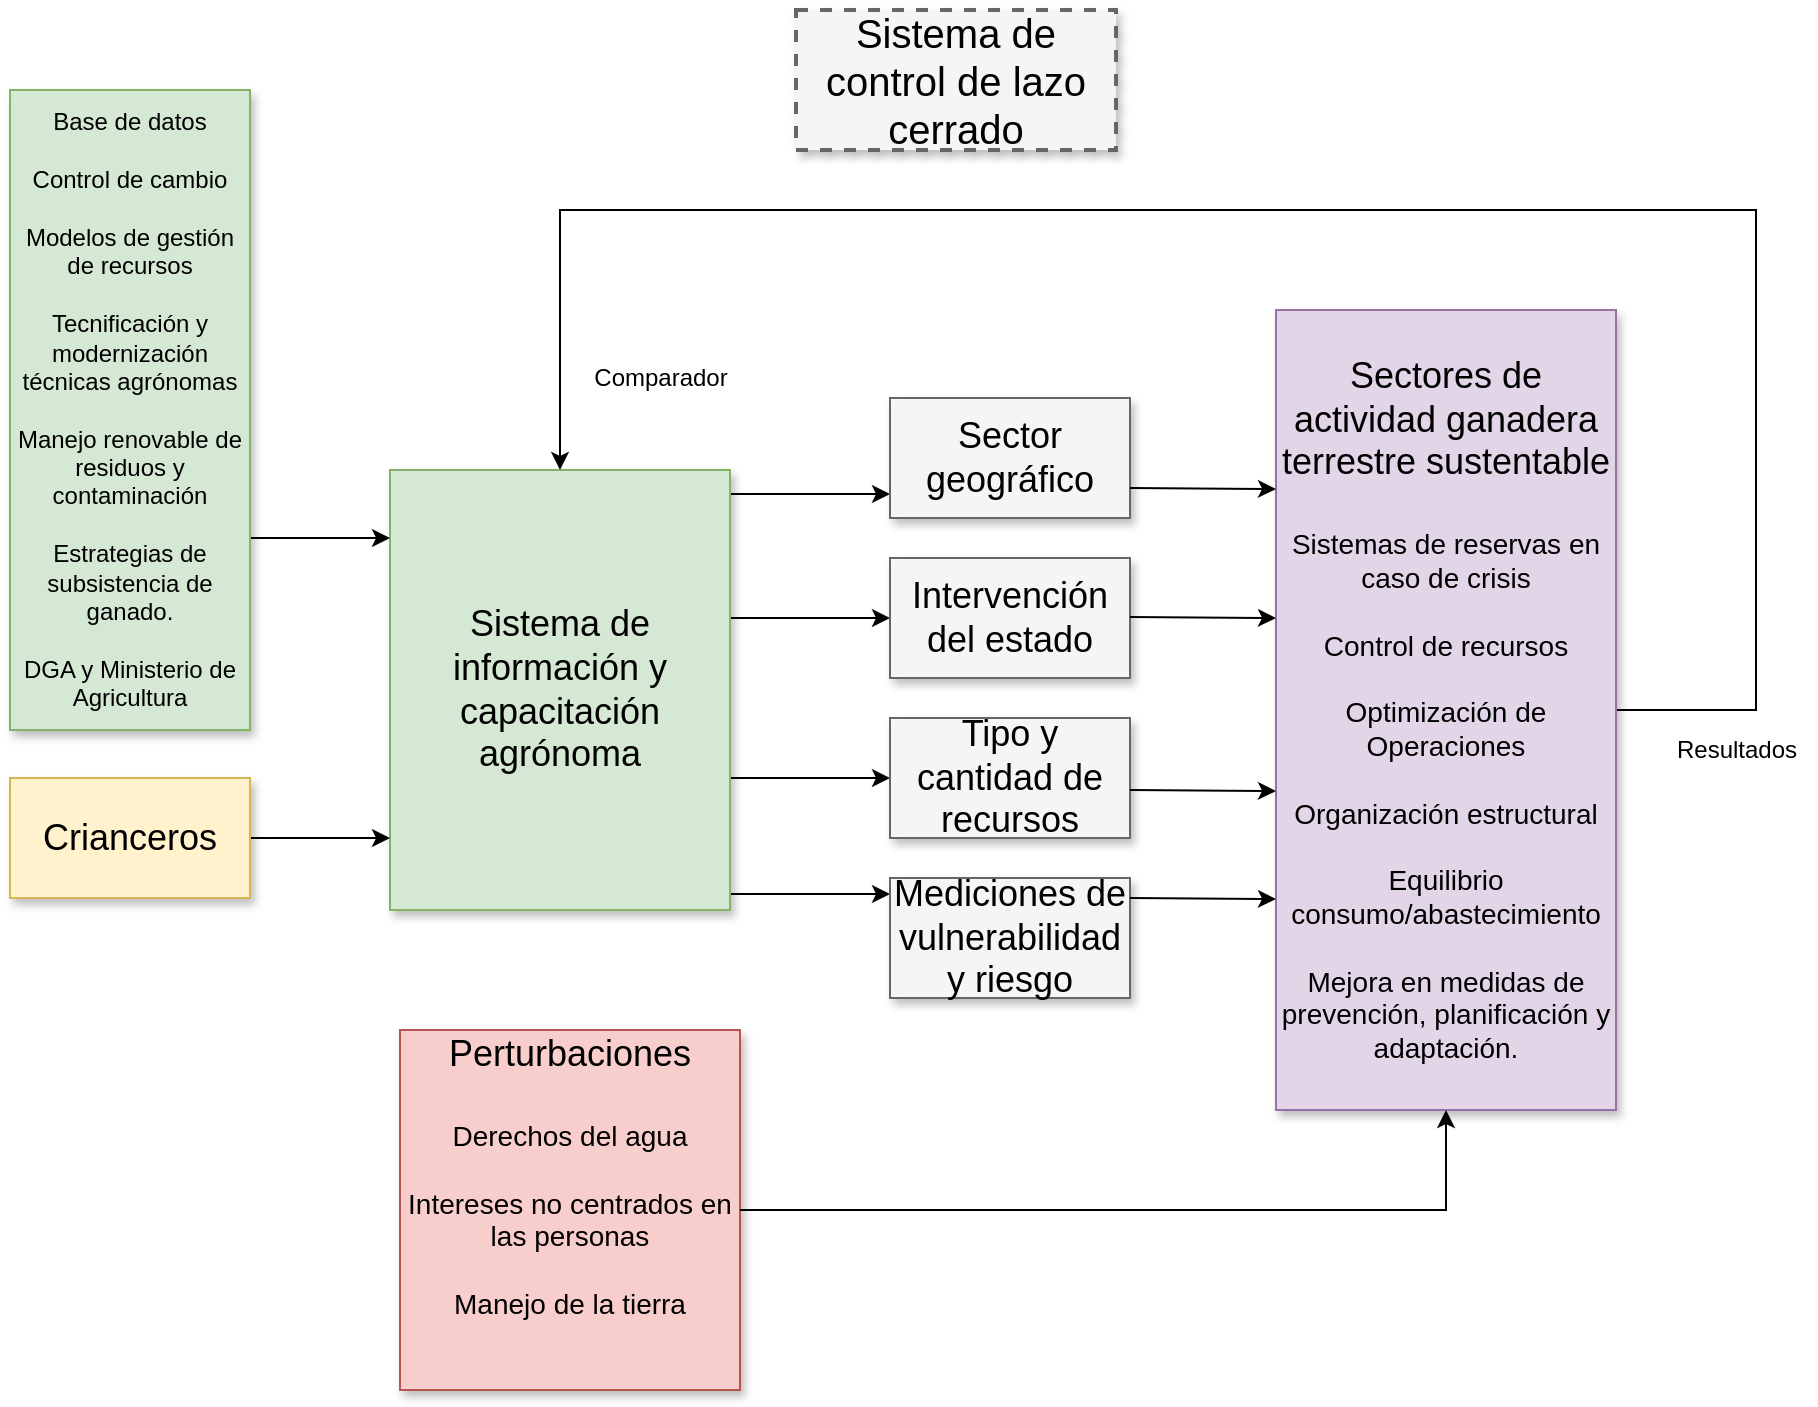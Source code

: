 <mxfile version="14.7.2" type="google"><diagram name="Page-1" id="90a13364-a465-7bf4-72fc-28e22215d7a0"><mxGraphModel dx="917" dy="469" grid="1" gridSize="10" guides="1" tooltips="1" connect="1" arrows="1" fold="1" page="1" pageScale="1.5" pageWidth="1169" pageHeight="826" background="none" math="0" shadow="0"><root><mxCell id="0" style=";html=1;"/><mxCell id="1" style=";html=1;" parent="0"/><mxCell id="3a17f1ce550125da-1" value="Sistema de control de lazo cerrado" style="whiteSpace=wrap;html=1;shadow=1;fontSize=20;fillColor=#f5f5f5;strokeColor=#666666;strokeWidth=2;dashed=1;" parent="1" vertex="1"><mxGeometry x="990" y="250" width="160" height="70" as="geometry"/></mxCell><mxCell id="3a17f1ce550125da-13" style="edgeStyle=elbowEdgeStyle;rounded=0;html=1;startArrow=none;startFill=0;jettySize=auto;orthogonalLoop=1;fontSize=18;elbow=vertical;" parent="1" source="3a17f1ce550125da-2" target="3a17f1ce550125da-4" edge="1"><mxGeometry relative="1" as="geometry"/></mxCell><mxCell id="3a17f1ce550125da-14" style="edgeStyle=elbowEdgeStyle;rounded=0;html=1;startArrow=none;startFill=0;jettySize=auto;orthogonalLoop=1;fontSize=18;elbow=vertical;" parent="1" source="3a17f1ce550125da-2" target="3a17f1ce550125da-5" edge="1"><mxGeometry relative="1" as="geometry"/></mxCell><mxCell id="3a17f1ce550125da-15" style="edgeStyle=elbowEdgeStyle;rounded=0;html=1;startArrow=none;startFill=0;jettySize=auto;orthogonalLoop=1;fontSize=18;elbow=vertical;" parent="1" source="3a17f1ce550125da-2" target="3a17f1ce550125da-6" edge="1"><mxGeometry relative="1" as="geometry"/></mxCell><mxCell id="3a17f1ce550125da-16" style="edgeStyle=elbowEdgeStyle;rounded=0;html=1;startArrow=none;startFill=0;jettySize=auto;orthogonalLoop=1;fontSize=18;elbow=vertical;" parent="1" source="3a17f1ce550125da-2" target="3a17f1ce550125da-7" edge="1"><mxGeometry relative="1" as="geometry"/></mxCell><mxCell id="3a17f1ce550125da-2" value="Sistema de información y capacitación agrónoma" style="whiteSpace=wrap;html=1;shadow=1;fontSize=18;fillColor=#d5e8d4;strokeColor=#82b366;" parent="1" vertex="1"><mxGeometry x="787" y="480" width="170" height="220" as="geometry"/></mxCell><mxCell id="3a17f1ce550125da-4" value="Sector geográfico" style="whiteSpace=wrap;html=1;shadow=1;fontSize=18;fillColor=#f5f5f5;strokeColor=#666666;" parent="1" vertex="1"><mxGeometry x="1037" y="444" width="120" height="60" as="geometry"/></mxCell><mxCell id="3a17f1ce550125da-5" value="Intervención del estado" style="whiteSpace=wrap;html=1;shadow=1;fontSize=18;fillColor=#f5f5f5;strokeColor=#666666;" parent="1" vertex="1"><mxGeometry x="1037" y="524" width="120" height="60" as="geometry"/></mxCell><mxCell id="3a17f1ce550125da-6" value="Tipo y cantidad de recursos" style="whiteSpace=wrap;html=1;shadow=1;fontSize=18;fillColor=#f5f5f5;strokeColor=#666666;" parent="1" vertex="1"><mxGeometry x="1037" y="604" width="120" height="60" as="geometry"/></mxCell><mxCell id="3a17f1ce550125da-7" value="Mediciones de vulnerabilidad y riesgo" style="whiteSpace=wrap;html=1;shadow=1;fontSize=18;fillColor=#f5f5f5;strokeColor=#666666;" parent="1" vertex="1"><mxGeometry x="1037" y="684" width="120" height="60" as="geometry"/></mxCell><mxCell id="3a17f1ce550125da-20" style="edgeStyle=elbowEdgeStyle;rounded=0;html=1;startArrow=none;startFill=0;jettySize=auto;orthogonalLoop=1;fontSize=18;elbow=vertical;" parent="1" source="3a17f1ce550125da-8" target="3a17f1ce550125da-2" edge="1"><mxGeometry relative="1" as="geometry"><Array as="points"><mxPoint x="757" y="514"/></Array></mxGeometry></mxCell><mxCell id="3a17f1ce550125da-8" value="&lt;div style=&quot;font-size: 12px&quot;&gt;Base de datos&lt;/div&gt;&lt;div style=&quot;font-size: 12px&quot;&gt;&lt;br&gt;&lt;/div&gt;&lt;div style=&quot;font-size: 12px&quot;&gt;Control de cambio&lt;/div&gt;&lt;div style=&quot;font-size: 12px&quot;&gt;&lt;br&gt;&lt;/div&gt;&lt;div style=&quot;font-size: 12px&quot;&gt;Modelos de gestión de recursos&lt;/div&gt;&lt;div style=&quot;font-size: 12px&quot;&gt;&lt;br&gt;&lt;/div&gt;&lt;div style=&quot;font-size: 12px&quot;&gt;Tecnificación y modernización técnicas agrónomas&lt;/div&gt;&lt;div style=&quot;font-size: 12px&quot;&gt;&lt;br&gt;&lt;/div&gt;&lt;div style=&quot;font-size: 12px&quot;&gt;Manejo renovable de residuos y contaminación&lt;/div&gt;&lt;div style=&quot;font-size: 12px&quot;&gt;&lt;br&gt;&lt;/div&gt;&lt;div style=&quot;font-size: 12px&quot;&gt;Estrategias de subsistencia de ganado.&lt;/div&gt;&lt;div style=&quot;font-size: 12px&quot;&gt;&lt;br&gt;&lt;/div&gt;&lt;div style=&quot;font-size: 12px&quot;&gt;DGA y Ministerio de Agricultura&lt;br&gt;&lt;/div&gt;" style="whiteSpace=wrap;html=1;shadow=1;fontSize=18;fillColor=#d5e8d4;strokeColor=#82b366;" parent="1" vertex="1"><mxGeometry x="597" y="290" width="120" height="320" as="geometry"/></mxCell><mxCell id="3a17f1ce550125da-21" style="edgeStyle=elbowEdgeStyle;rounded=0;html=1;startArrow=none;startFill=0;jettySize=auto;orthogonalLoop=1;fontSize=18;elbow=vertical;" parent="1" source="3a17f1ce550125da-9" target="3a17f1ce550125da-2" edge="1"><mxGeometry relative="1" as="geometry"/></mxCell><mxCell id="3a17f1ce550125da-9" value="Crianceros" style="whiteSpace=wrap;html=1;shadow=1;fontSize=18;fillColor=#fff2cc;strokeColor=#d6b656;" parent="1" vertex="1"><mxGeometry x="597" y="634" width="120" height="60" as="geometry"/></mxCell><mxCell id="3a17f1ce550125da-10" value="&lt;div&gt;Perturbaciones&lt;/div&gt;&lt;div&gt;&lt;br&gt;&lt;/div&gt;&lt;div style=&quot;font-size: 14px&quot;&gt;Derechos del agua&lt;/div&gt;&lt;div style=&quot;font-size: 14px&quot;&gt;&lt;br&gt;&lt;/div&gt;&lt;div style=&quot;font-size: 14px&quot;&gt;Intereses no centrados en las personas&lt;/div&gt;&lt;div style=&quot;font-size: 14px&quot;&gt;&lt;br&gt;&lt;/div&gt;&lt;div style=&quot;font-size: 14px&quot;&gt;Manejo de la tierra&lt;br&gt;&lt;/div&gt;&lt;div style=&quot;font-size: 14px&quot;&gt;&lt;br&gt;&lt;/div&gt;&lt;div style=&quot;font-size: 14px&quot;&gt;&lt;br&gt;&lt;/div&gt;" style="whiteSpace=wrap;html=1;shadow=1;fontSize=18;fillColor=#f8cecc;strokeColor=#b85450;" parent="1" vertex="1"><mxGeometry x="792" y="760" width="170" height="180" as="geometry"/></mxCell><mxCell id="Pfsd92XvJ3yoatZt92qY-8" style="edgeStyle=orthogonalEdgeStyle;rounded=0;orthogonalLoop=1;jettySize=auto;html=1;exitX=1;exitY=0.5;exitDx=0;exitDy=0;entryX=0.5;entryY=0;entryDx=0;entryDy=0;" edge="1" parent="1" source="Pfsd92XvJ3yoatZt92qY-1" target="3a17f1ce550125da-2"><mxGeometry relative="1" as="geometry"><Array as="points"><mxPoint x="1470" y="600"/><mxPoint x="1470" y="350"/><mxPoint x="872" y="350"/></Array></mxGeometry></mxCell><mxCell id="Pfsd92XvJ3yoatZt92qY-1" value="&lt;div&gt;Sectores de actividad ganadera terrestre sustentable&lt;br&gt;&lt;/div&gt;&lt;div&gt;&lt;br&gt;&lt;/div&gt;&lt;div style=&quot;font-size: 14px&quot;&gt;Sistemas de reservas en caso de crisis&lt;/div&gt;&lt;div style=&quot;font-size: 14px&quot;&gt;&lt;br&gt;&lt;/div&gt;&lt;div style=&quot;font-size: 14px&quot;&gt;Control de recursos&lt;/div&gt;&lt;div style=&quot;font-size: 14px&quot;&gt;&lt;br&gt;&lt;/div&gt;&lt;div style=&quot;font-size: 14px&quot;&gt;Optimización de Operaciones&lt;/div&gt;&lt;div style=&quot;font-size: 14px&quot;&gt;&lt;br&gt;&lt;/div&gt;&lt;div style=&quot;font-size: 14px&quot;&gt;Organización estructural&lt;/div&gt;&lt;div style=&quot;font-size: 14px&quot;&gt;&lt;br&gt;&lt;/div&gt;&lt;div style=&quot;font-size: 14px&quot;&gt;Equilibrio consumo/abastecimiento&lt;/div&gt;&lt;div style=&quot;font-size: 14px&quot;&gt;&lt;br&gt;&lt;/div&gt;&lt;div style=&quot;font-size: 14px&quot;&gt;Mejora en medidas de prevención, planificación y adaptación.&lt;br&gt;&lt;/div&gt;" style="whiteSpace=wrap;html=1;shadow=1;fontSize=18;fillColor=#e1d5e7;strokeColor=#9673a6;" vertex="1" parent="1"><mxGeometry x="1230" y="400" width="170" height="400" as="geometry"/></mxCell><mxCell id="Pfsd92XvJ3yoatZt92qY-2" style="edgeStyle=elbowEdgeStyle;rounded=0;html=1;startArrow=none;startFill=0;jettySize=auto;orthogonalLoop=1;fontSize=18;elbow=vertical;exitX=1;exitY=0.75;exitDx=0;exitDy=0;" edge="1" parent="1" source="3a17f1ce550125da-4"><mxGeometry relative="1" as="geometry"><mxPoint x="1150" y="490" as="sourcePoint"/><mxPoint x="1230" y="490" as="targetPoint"/></mxGeometry></mxCell><mxCell id="Pfsd92XvJ3yoatZt92qY-4" style="edgeStyle=elbowEdgeStyle;rounded=0;html=1;startArrow=none;startFill=0;jettySize=auto;orthogonalLoop=1;fontSize=18;elbow=vertical;exitX=1;exitY=0.75;exitDx=0;exitDy=0;" edge="1" parent="1"><mxGeometry relative="1" as="geometry"><mxPoint x="1157" y="553.5" as="sourcePoint"/><mxPoint x="1230" y="554.5" as="targetPoint"/></mxGeometry></mxCell><mxCell id="Pfsd92XvJ3yoatZt92qY-5" style="edgeStyle=elbowEdgeStyle;rounded=0;html=1;startArrow=none;startFill=0;jettySize=auto;orthogonalLoop=1;fontSize=18;elbow=vertical;exitX=1;exitY=0.75;exitDx=0;exitDy=0;" edge="1" parent="1"><mxGeometry relative="1" as="geometry"><mxPoint x="1157" y="640" as="sourcePoint"/><mxPoint x="1230" y="641" as="targetPoint"/></mxGeometry></mxCell><mxCell id="Pfsd92XvJ3yoatZt92qY-6" style="edgeStyle=elbowEdgeStyle;rounded=0;html=1;startArrow=none;startFill=0;jettySize=auto;orthogonalLoop=1;fontSize=18;elbow=vertical;exitX=1;exitY=0.75;exitDx=0;exitDy=0;" edge="1" parent="1"><mxGeometry relative="1" as="geometry"><mxPoint x="1157" y="694" as="sourcePoint"/><mxPoint x="1230" y="695" as="targetPoint"/></mxGeometry></mxCell><mxCell id="Pfsd92XvJ3yoatZt92qY-7" style="edgeStyle=elbowEdgeStyle;rounded=0;html=1;startArrow=none;startFill=0;jettySize=auto;orthogonalLoop=1;fontSize=18;elbow=vertical;entryX=0.5;entryY=1;entryDx=0;entryDy=0;" edge="1" parent="1" target="Pfsd92XvJ3yoatZt92qY-1"><mxGeometry relative="1" as="geometry"><mxPoint x="962" y="850" as="sourcePoint"/><mxPoint x="1373" y="821" as="targetPoint"/><Array as="points"><mxPoint x="1120" y="850"/><mxPoint x="1310" y="821"/></Array></mxGeometry></mxCell><mxCell id="Pfsd92XvJ3yoatZt92qY-9" value="Resultados" style="text;html=1;align=center;verticalAlign=middle;resizable=0;points=[];autosize=1;strokeColor=none;" vertex="1" parent="1"><mxGeometry x="1420" y="610" width="80" height="20" as="geometry"/></mxCell><mxCell id="Pfsd92XvJ3yoatZt92qY-10" value="Comparador" style="text;html=1;align=center;verticalAlign=middle;resizable=0;points=[];autosize=1;strokeColor=none;" vertex="1" parent="1"><mxGeometry x="877" y="424" width="90" height="20" as="geometry"/></mxCell></root></mxGraphModel></diagram></mxfile>
